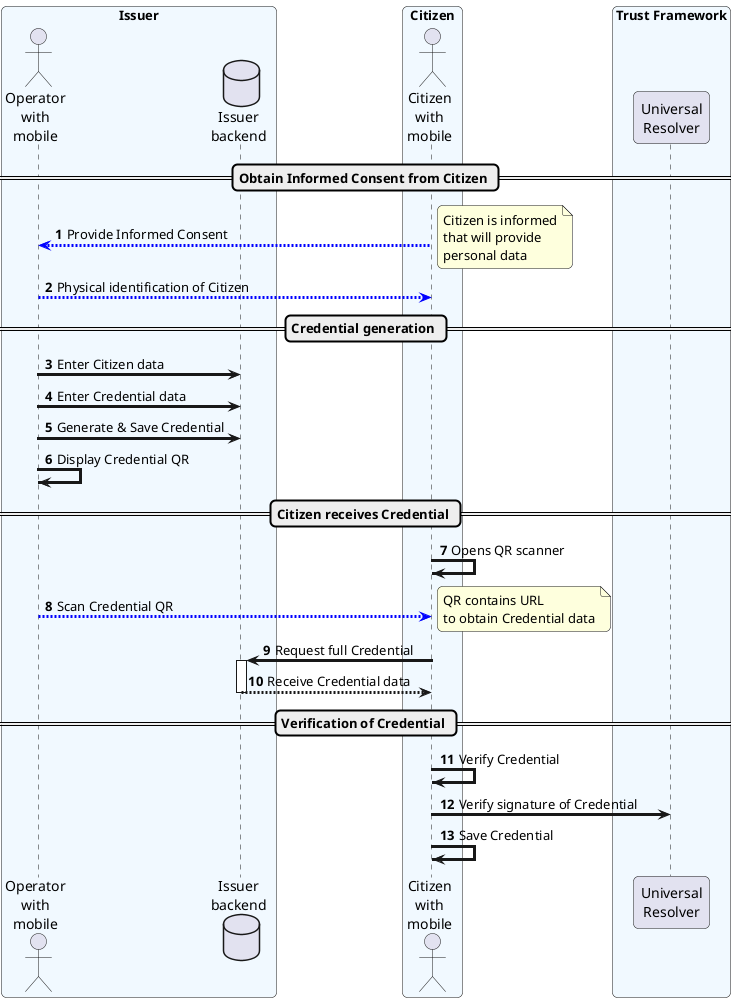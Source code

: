 @startuml SafeIsland_CredentialIssuance

autonumber
skinparam sequenceArrowThickness 3
skinparam roundcorner 10
skinparam maxmessagesize 300

box "Issuer" #f1f9ff
  actor "Operator\nwith\nmobile" as OP
  database "Issuer\nbackend" as IS
end box

box "Citizen" #f1f9ff
  actor "Citizen\nwith\nmobile" as CI
end box

box "Trust Framework" #f1f9ff
  participant "Universal\nResolver" as UR
end box

== Obtain Informed Consent from Citizen ==
CI -[#0000FF]-> OP: Provide Informed Consent
note right: Citizen is informed\nthat will provide\npersonal data 
OP -[#0000FF]-> CI: Physical identification of Citizen

== Credential generation ==
OP -> IS: Enter Citizen data
OP -> IS: Enter Credential data
OP -> IS: Generate & Save Credential
OP -> OP: Display Credential QR

== Citizen receives Credential ==
CI -> CI: Opens QR scanner
OP -[#0000FF]-> CI: Scan Credential QR
note right: QR contains URL\nto obtain Credential data
CI -> IS: Request full Credential
activate IS
return Receive Credential data

== Verification of Credential ==
CI -> CI: Verify Credential
CI -> UR: Verify signature of Credential
CI -> CI: Save Credential


@enduml

